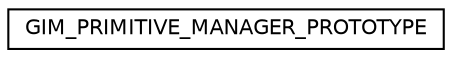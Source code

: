 digraph G
{
  edge [fontname="Helvetica",fontsize="10",labelfontname="Helvetica",labelfontsize="10"];
  node [fontname="Helvetica",fontsize="10",shape=record];
  rankdir=LR;
  Node1 [label="GIM_PRIMITIVE_MANAGER_PROTOTYPE",height=0.2,width=0.4,color="black", fillcolor="white", style="filled",URL="$d8/dfd/classGIM__PRIMITIVE__MANAGER__PROTOTYPE.html",tooltip="Prototype Base class for primitive classification."];
}
